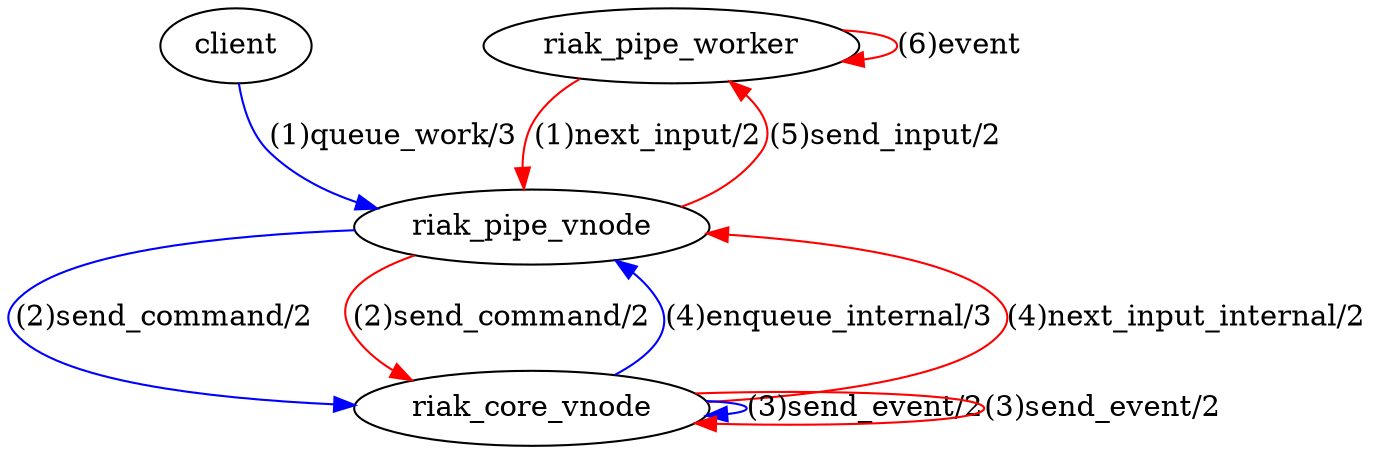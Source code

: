 // Render using Graphviz:
//      dot -Tpng -oriak_pipe_inputs.png riak_pipe_inputs.dot

digraph {

    subgraph top {
        rank=same;
        client
        riak_pipe_worker

        riak_pipe_worker -> riak_pipe_worker [color="red" label="(6)event"]
    }

    subgraph middle {
        riak_pipe_vnode

        client -> riak_pipe_vnode [color="blue" label="(1)queue_work/3"]
        riak_pipe_worker -> riak_pipe_vnode [color="red" label="(1)next_input/2"]
        riak_pipe_vnode -> riak_pipe_worker [color="red" label="(5)send_input/2"]
    }

    subgraph bottom {
        riak_core_vnode

        riak_pipe_vnode -> riak_core_vnode [color="blue" label="(2)send_command/2"]
        riak_core_vnode -> riak_pipe_vnode [color="blue" label="(4)enqueue_internal/3"]        
        riak_pipe_vnode -> riak_core_vnode [color="red" label="(2)send_command/2"]
        riak_core_vnode -> riak_pipe_vnode [color="red" label="(4)next_input_internal/2"]        
        
        riak_core_vnode -> riak_core_vnode [color="blue" label="(3)send_event/2"]
        riak_core_vnode -> riak_core_vnode [color="red" label="(3)send_event/2"]
    }

}